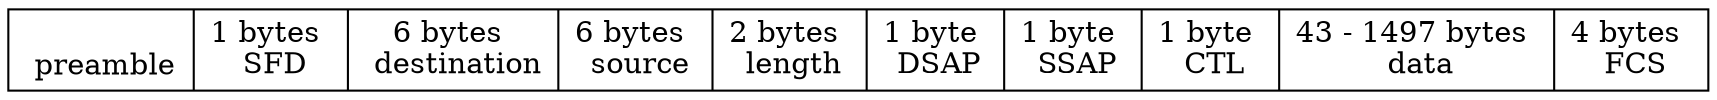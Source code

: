 digraph ethernet {
	struct_1 [shape=record, label="\n preamble | 1 bytes \n SFD | 6 bytes \n destination |  6 bytes \n source | 2 bytes \n length | 1 byte \n DSAP | 1 byte \n SSAP | 1 byte \n CTL | 43 - 1497 bytes \n data | 4 bytes \n FCS"]
}
